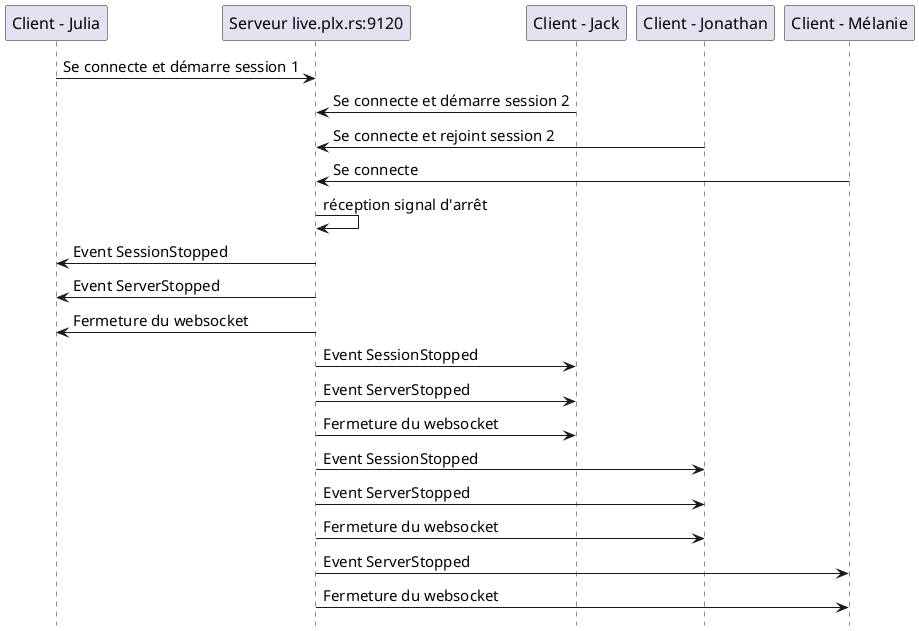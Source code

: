 @startuml 
hide footbox
skinparam defaultFontSize 16

participant "Client - Julia" as c1
participant "Serveur live.plx.rs:9120" as server
participant "Client - Jack" as c2
participant "Client - Jonathan" as c4
participant "Client - Mélanie" as c3
skinparam defaultFontSize 15

c1 -> server: Se connecte et démarre session 1
c2 -> server: Se connecte et démarre session 2
c4 -> server: Se connecte et rejoint session 2
c3 -> server: Se connecte
server -> server: réception signal d'arrêt
server -> c1: Event SessionStopped
server -> c1: Event ServerStopped
server -> c1: Fermeture du websocket
server -> c2: Event SessionStopped
server -> c2: Event ServerStopped
server -> c2: Fermeture du websocket
server -> c4: Event SessionStopped
server -> c4: Event ServerStopped
server -> c4: Fermeture du websocket
server -> c3: Event ServerStopped
server -> c3: Fermeture du websocket

@enduml